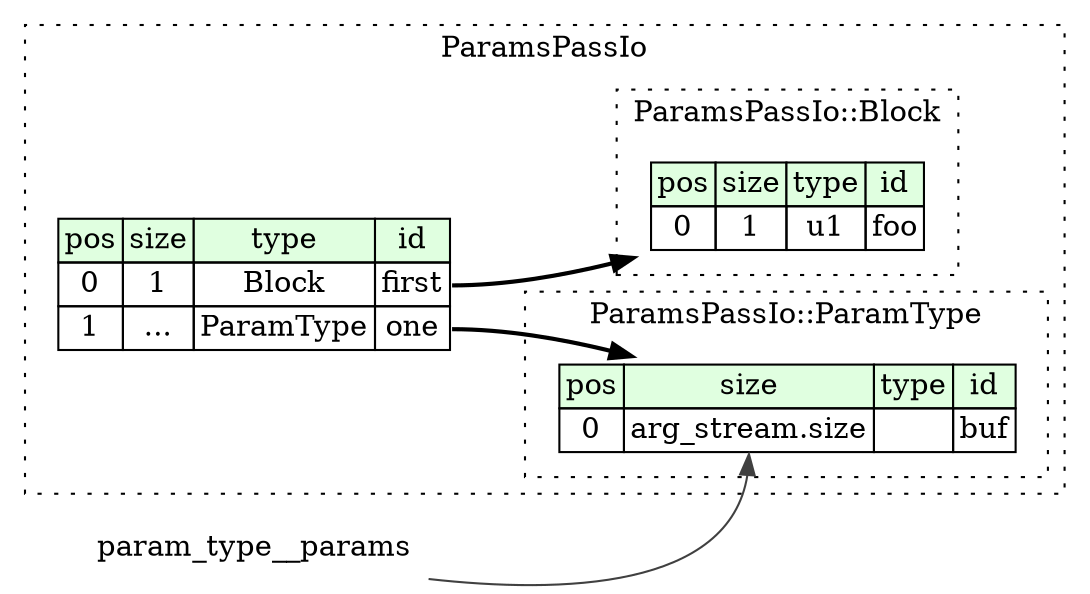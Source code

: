digraph {
	rankdir=LR;
	node [shape=plaintext];
	subgraph cluster__params_pass_io {
		label="ParamsPassIo";
		graph[style=dotted];

		params_pass_io__seq [label=<<TABLE BORDER="0" CELLBORDER="1" CELLSPACING="0">
			<TR><TD BGCOLOR="#E0FFE0">pos</TD><TD BGCOLOR="#E0FFE0">size</TD><TD BGCOLOR="#E0FFE0">type</TD><TD BGCOLOR="#E0FFE0">id</TD></TR>
			<TR><TD PORT="first_pos">0</TD><TD PORT="first_size">1</TD><TD>Block</TD><TD PORT="first_type">first</TD></TR>
			<TR><TD PORT="one_pos">1</TD><TD PORT="one_size">...</TD><TD>ParamType</TD><TD PORT="one_type">one</TD></TR>
		</TABLE>>];
		subgraph cluster__block {
			label="ParamsPassIo::Block";
			graph[style=dotted];

			block__seq [label=<<TABLE BORDER="0" CELLBORDER="1" CELLSPACING="0">
				<TR><TD BGCOLOR="#E0FFE0">pos</TD><TD BGCOLOR="#E0FFE0">size</TD><TD BGCOLOR="#E0FFE0">type</TD><TD BGCOLOR="#E0FFE0">id</TD></TR>
				<TR><TD PORT="foo_pos">0</TD><TD PORT="foo_size">1</TD><TD>u1</TD><TD PORT="foo_type">foo</TD></TR>
			</TABLE>>];
		}
		subgraph cluster__param_type {
			label="ParamsPassIo::ParamType";
			graph[style=dotted];

			param_type__seq [label=<<TABLE BORDER="0" CELLBORDER="1" CELLSPACING="0">
				<TR><TD BGCOLOR="#E0FFE0">pos</TD><TD BGCOLOR="#E0FFE0">size</TD><TD BGCOLOR="#E0FFE0">type</TD><TD BGCOLOR="#E0FFE0">id</TD></TR>
				<TR><TD PORT="buf_pos">0</TD><TD PORT="buf_size">arg_stream.size</TD><TD></TD><TD PORT="buf_type">buf</TD></TR>
			</TABLE>>];
		}
	}
	params_pass_io__seq:first_type -> block__seq [style=bold];
	params_pass_io__seq:one_type -> param_type__seq [style=bold];
	param_type__params:arg_stream_type -> param_type__seq:buf_size [color="#404040"];
}
